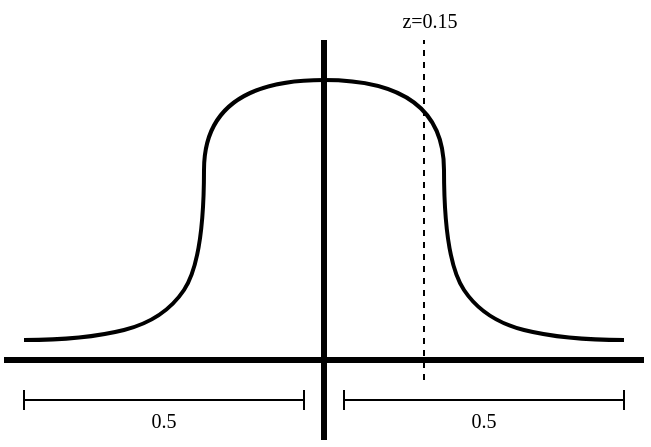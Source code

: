 <mxfile version="21.2.1" type="device">
  <diagram name="Page-1" id="-azsdeHXiFxS87IvHq5d">
    <mxGraphModel dx="424" dy="323" grid="1" gridSize="10" guides="1" tooltips="1" connect="1" arrows="1" fold="1" page="1" pageScale="1" pageWidth="827" pageHeight="1169" math="0" shadow="0">
      <root>
        <mxCell id="0" />
        <mxCell id="1" parent="0" />
        <mxCell id="87r884WLPDtgcm9xt-s9-1" value="" style="endArrow=none;html=1;rounded=0;strokeWidth=3;" edge="1" parent="1">
          <mxGeometry width="50" height="50" relative="1" as="geometry">
            <mxPoint x="160" y="360" as="sourcePoint" />
            <mxPoint x="480" y="360" as="targetPoint" />
          </mxGeometry>
        </mxCell>
        <mxCell id="87r884WLPDtgcm9xt-s9-2" value="" style="endArrow=none;html=1;rounded=0;strokeWidth=3;" edge="1" parent="1">
          <mxGeometry width="50" height="50" relative="1" as="geometry">
            <mxPoint x="320" y="400" as="sourcePoint" />
            <mxPoint x="320" y="200" as="targetPoint" />
          </mxGeometry>
        </mxCell>
        <mxCell id="87r884WLPDtgcm9xt-s9-7" value="" style="curved=1;endArrow=none;html=1;rounded=0;endFill=0;strokeWidth=2;" edge="1" parent="1">
          <mxGeometry width="50" height="50" relative="1" as="geometry">
            <mxPoint x="170" y="350" as="sourcePoint" />
            <mxPoint x="320" y="220" as="targetPoint" />
            <Array as="points">
              <mxPoint x="200" y="350" />
              <mxPoint x="240" y="340" />
              <mxPoint x="260" y="310" />
              <mxPoint x="260" y="220" />
            </Array>
          </mxGeometry>
        </mxCell>
        <mxCell id="87r884WLPDtgcm9xt-s9-8" value="" style="curved=1;endArrow=none;html=1;rounded=0;endFill=0;strokeWidth=2;" edge="1" parent="1">
          <mxGeometry width="50" height="50" relative="1" as="geometry">
            <mxPoint x="470" y="350" as="sourcePoint" />
            <mxPoint x="320" y="220" as="targetPoint" />
            <Array as="points">
              <mxPoint x="440" y="350" />
              <mxPoint x="400" y="340" />
              <mxPoint x="380" y="310" />
              <mxPoint x="380" y="220" />
            </Array>
          </mxGeometry>
        </mxCell>
        <mxCell id="87r884WLPDtgcm9xt-s9-9" value="" style="endArrow=none;html=1;rounded=0;" edge="1" parent="1">
          <mxGeometry width="50" height="50" relative="1" as="geometry">
            <mxPoint x="170" y="380" as="sourcePoint" />
            <mxPoint x="310" y="380" as="targetPoint" />
          </mxGeometry>
        </mxCell>
        <mxCell id="87r884WLPDtgcm9xt-s9-10" value="" style="endArrow=none;html=1;rounded=0;" edge="1" parent="1">
          <mxGeometry width="50" height="50" relative="1" as="geometry">
            <mxPoint x="170" y="375" as="sourcePoint" />
            <mxPoint x="170" y="385" as="targetPoint" />
          </mxGeometry>
        </mxCell>
        <mxCell id="87r884WLPDtgcm9xt-s9-11" value="" style="endArrow=none;html=1;rounded=0;" edge="1" parent="1">
          <mxGeometry width="50" height="50" relative="1" as="geometry">
            <mxPoint x="310" y="375" as="sourcePoint" />
            <mxPoint x="310" y="385" as="targetPoint" />
          </mxGeometry>
        </mxCell>
        <mxCell id="87r884WLPDtgcm9xt-s9-12" value="0.5" style="rounded=0;whiteSpace=wrap;html=1;fillColor=none;fontSize=10;fontFamily=Comfortaa;strokeWidth=3;fontSource=https%3A%2F%2Ffonts.googleapis.com%2Fcss%3Ffamily%3DComfortaa;strokeColor=none;" vertex="1" parent="1">
          <mxGeometry x="380" y="385" width="40" height="10" as="geometry" />
        </mxCell>
        <mxCell id="87r884WLPDtgcm9xt-s9-13" value="" style="endArrow=none;html=1;rounded=0;" edge="1" parent="1">
          <mxGeometry width="50" height="50" relative="1" as="geometry">
            <mxPoint x="330" y="380" as="sourcePoint" />
            <mxPoint x="470" y="380" as="targetPoint" />
          </mxGeometry>
        </mxCell>
        <mxCell id="87r884WLPDtgcm9xt-s9-14" value="" style="endArrow=none;html=1;rounded=0;" edge="1" parent="1">
          <mxGeometry width="50" height="50" relative="1" as="geometry">
            <mxPoint x="330" y="375" as="sourcePoint" />
            <mxPoint x="330" y="385" as="targetPoint" />
          </mxGeometry>
        </mxCell>
        <mxCell id="87r884WLPDtgcm9xt-s9-15" value="" style="endArrow=none;html=1;rounded=0;" edge="1" parent="1">
          <mxGeometry width="50" height="50" relative="1" as="geometry">
            <mxPoint x="470" y="375" as="sourcePoint" />
            <mxPoint x="470" y="385" as="targetPoint" />
          </mxGeometry>
        </mxCell>
        <mxCell id="87r884WLPDtgcm9xt-s9-16" value="0.5" style="rounded=0;whiteSpace=wrap;html=1;fillColor=none;fontSize=10;fontFamily=Comfortaa;strokeWidth=3;fontSource=https%3A%2F%2Ffonts.googleapis.com%2Fcss%3Ffamily%3DComfortaa;strokeColor=none;" vertex="1" parent="1">
          <mxGeometry x="220" y="385" width="40" height="10" as="geometry" />
        </mxCell>
        <mxCell id="87r884WLPDtgcm9xt-s9-17" value="" style="endArrow=none;html=1;rounded=0;dashed=1;" edge="1" parent="1">
          <mxGeometry width="50" height="50" relative="1" as="geometry">
            <mxPoint x="370" y="370" as="sourcePoint" />
            <mxPoint x="370" y="200" as="targetPoint" />
          </mxGeometry>
        </mxCell>
        <mxCell id="87r884WLPDtgcm9xt-s9-18" value="z=0.15" style="rounded=0;whiteSpace=wrap;html=1;fillColor=none;fontSize=10;fontFamily=Ubuntu Mono;strokeWidth=3;strokeColor=none;" vertex="1" parent="1">
          <mxGeometry x="350" y="180" width="46" height="20" as="geometry" />
        </mxCell>
      </root>
    </mxGraphModel>
  </diagram>
</mxfile>
